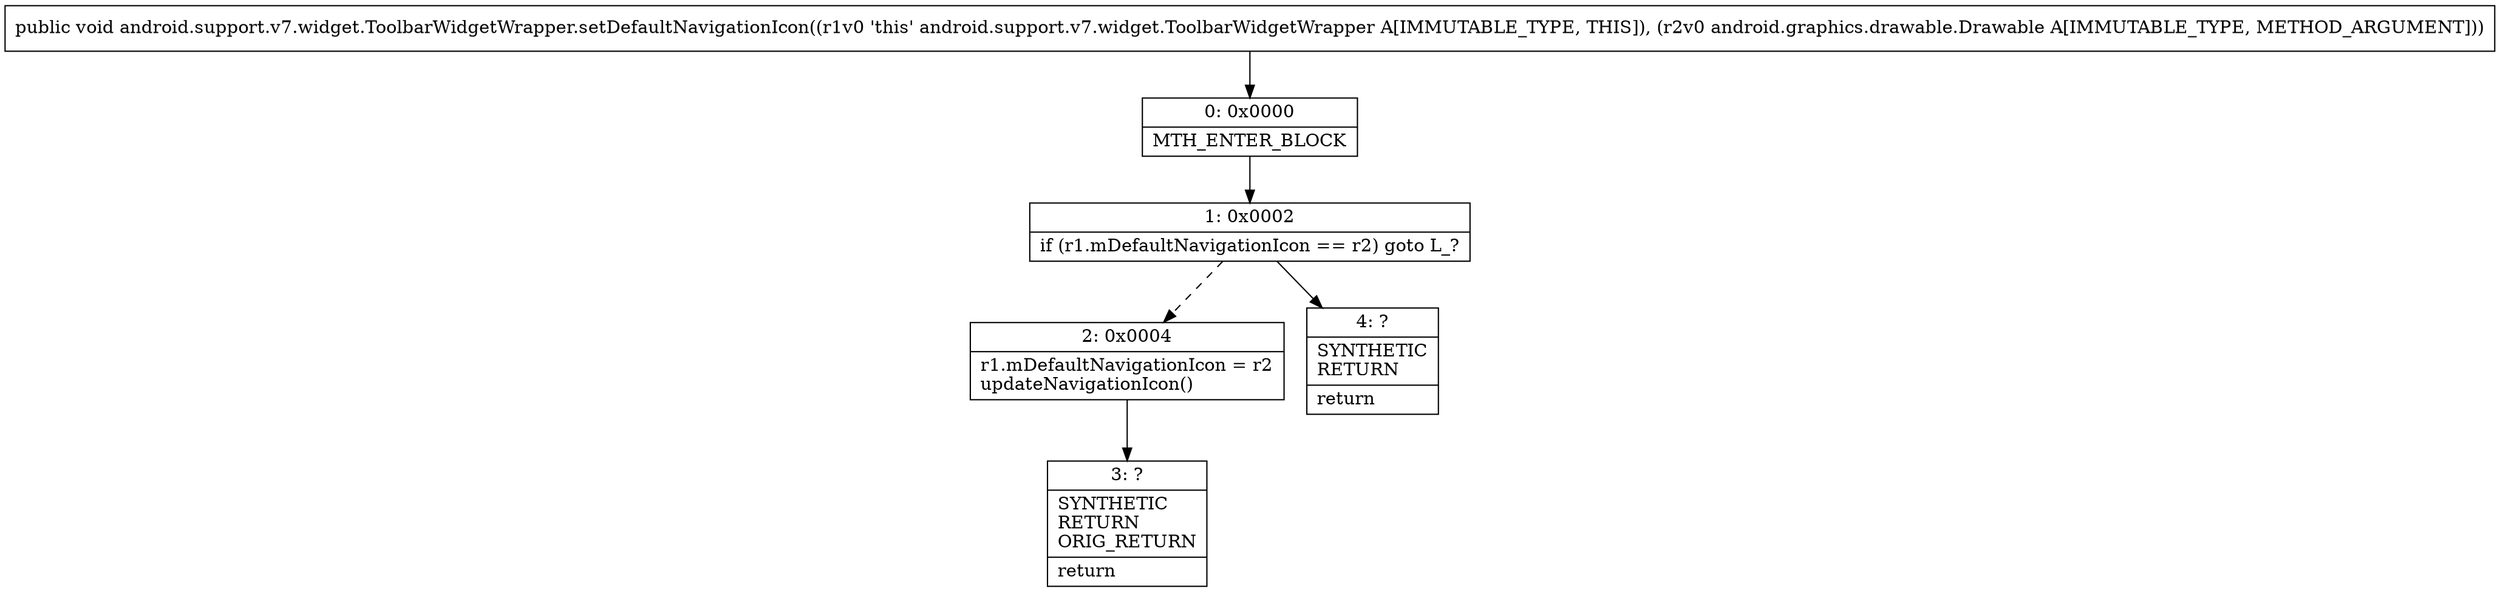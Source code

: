 digraph "CFG forandroid.support.v7.widget.ToolbarWidgetWrapper.setDefaultNavigationIcon(Landroid\/graphics\/drawable\/Drawable;)V" {
Node_0 [shape=record,label="{0\:\ 0x0000|MTH_ENTER_BLOCK\l}"];
Node_1 [shape=record,label="{1\:\ 0x0002|if (r1.mDefaultNavigationIcon == r2) goto L_?\l}"];
Node_2 [shape=record,label="{2\:\ 0x0004|r1.mDefaultNavigationIcon = r2\lupdateNavigationIcon()\l}"];
Node_3 [shape=record,label="{3\:\ ?|SYNTHETIC\lRETURN\lORIG_RETURN\l|return\l}"];
Node_4 [shape=record,label="{4\:\ ?|SYNTHETIC\lRETURN\l|return\l}"];
MethodNode[shape=record,label="{public void android.support.v7.widget.ToolbarWidgetWrapper.setDefaultNavigationIcon((r1v0 'this' android.support.v7.widget.ToolbarWidgetWrapper A[IMMUTABLE_TYPE, THIS]), (r2v0 android.graphics.drawable.Drawable A[IMMUTABLE_TYPE, METHOD_ARGUMENT])) }"];
MethodNode -> Node_0;
Node_0 -> Node_1;
Node_1 -> Node_2[style=dashed];
Node_1 -> Node_4;
Node_2 -> Node_3;
}

